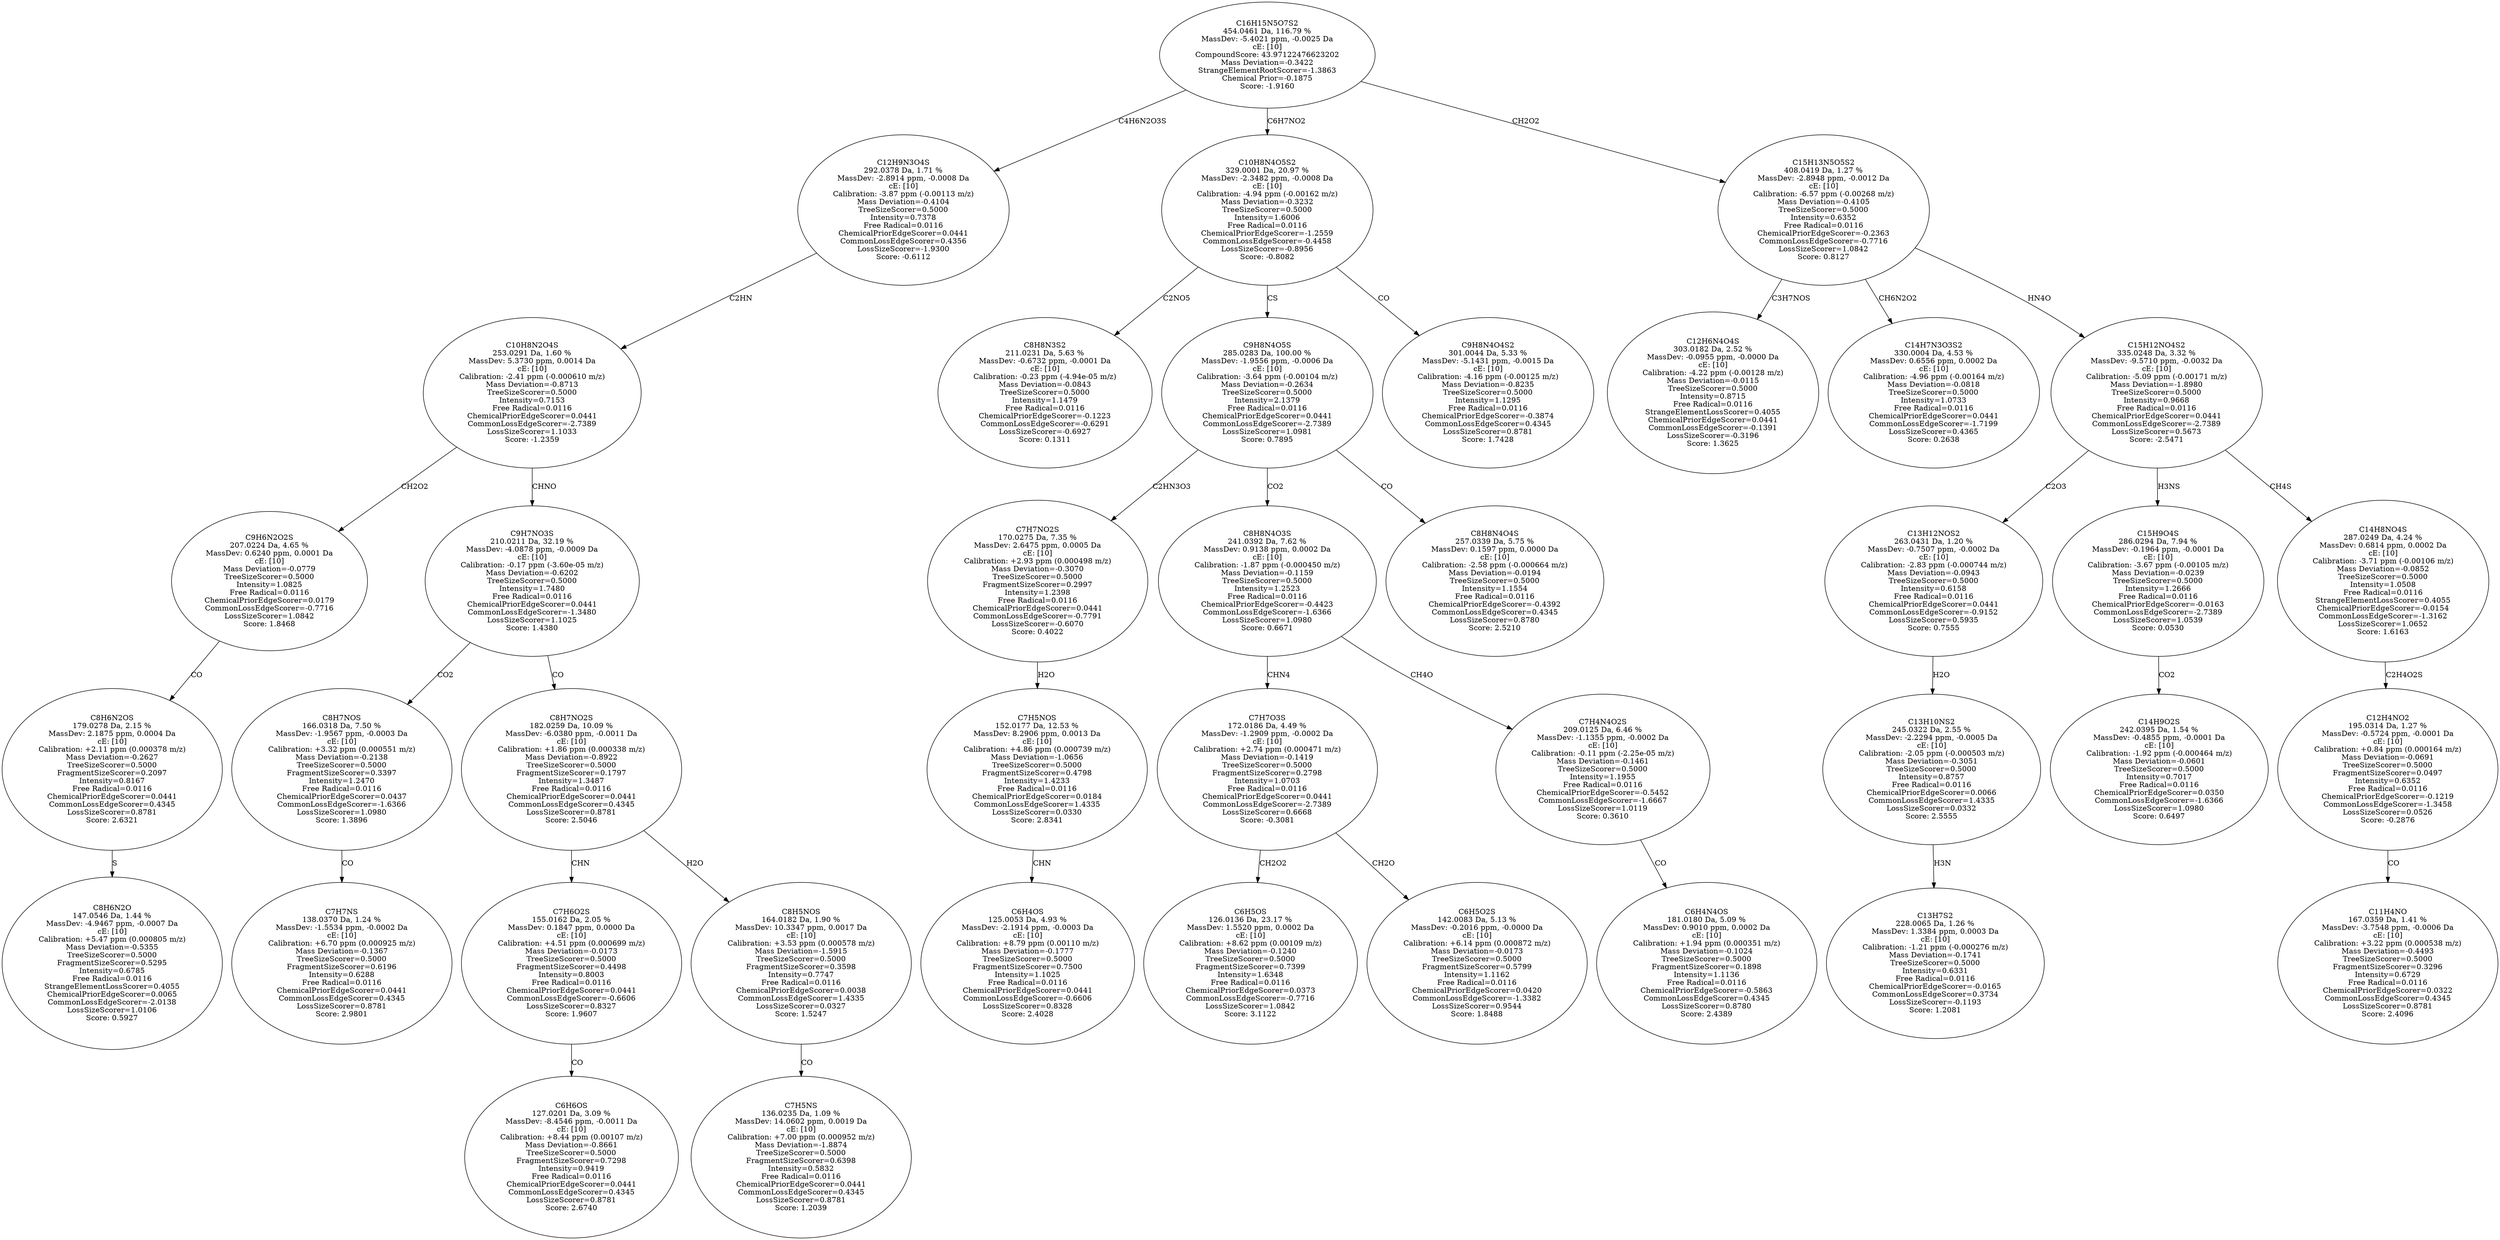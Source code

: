 strict digraph {
v1 [label="C8H6N2O\n147.0546 Da, 1.44 %\nMassDev: -4.9467 ppm, -0.0007 Da\ncE: [10]\nCalibration: +5.47 ppm (0.000805 m/z)\nMass Deviation=-0.5355\nTreeSizeScorer=0.5000\nFragmentSizeScorer=0.5295\nIntensity=0.6785\nFree Radical=0.0116\nStrangeElementLossScorer=0.4055\nChemicalPriorEdgeScorer=0.0065\nCommonLossEdgeScorer=-2.0138\nLossSizeScorer=1.0106\nScore: 0.5927"];
v2 [label="C8H6N2OS\n179.0278 Da, 2.15 %\nMassDev: 2.1875 ppm, 0.0004 Da\ncE: [10]\nCalibration: +2.11 ppm (0.000378 m/z)\nMass Deviation=-0.2627\nTreeSizeScorer=0.5000\nFragmentSizeScorer=0.2097\nIntensity=0.8167\nFree Radical=0.0116\nChemicalPriorEdgeScorer=0.0441\nCommonLossEdgeScorer=0.4345\nLossSizeScorer=0.8781\nScore: 2.6321"];
v3 [label="C9H6N2O2S\n207.0224 Da, 4.65 %\nMassDev: 0.6240 ppm, 0.0001 Da\ncE: [10]\nMass Deviation=-0.0779\nTreeSizeScorer=0.5000\nIntensity=1.0825\nFree Radical=0.0116\nChemicalPriorEdgeScorer=0.0179\nCommonLossEdgeScorer=-0.7716\nLossSizeScorer=1.0842\nScore: 1.8468"];
v4 [label="C7H7NS\n138.0370 Da, 1.24 %\nMassDev: -1.5534 ppm, -0.0002 Da\ncE: [10]\nCalibration: +6.70 ppm (0.000925 m/z)\nMass Deviation=-0.1367\nTreeSizeScorer=0.5000\nFragmentSizeScorer=0.6196\nIntensity=0.6288\nFree Radical=0.0116\nChemicalPriorEdgeScorer=0.0441\nCommonLossEdgeScorer=0.4345\nLossSizeScorer=0.8781\nScore: 2.9801"];
v5 [label="C8H7NOS\n166.0318 Da, 7.50 %\nMassDev: -1.9567 ppm, -0.0003 Da\ncE: [10]\nCalibration: +3.32 ppm (0.000551 m/z)\nMass Deviation=-0.2138\nTreeSizeScorer=0.5000\nFragmentSizeScorer=0.3397\nIntensity=1.2470\nFree Radical=0.0116\nChemicalPriorEdgeScorer=0.0437\nCommonLossEdgeScorer=-1.6366\nLossSizeScorer=1.0980\nScore: 1.3896"];
v6 [label="C6H6OS\n127.0201 Da, 3.09 %\nMassDev: -8.4546 ppm, -0.0011 Da\ncE: [10]\nCalibration: +8.44 ppm (0.00107 m/z)\nMass Deviation=-0.8661\nTreeSizeScorer=0.5000\nFragmentSizeScorer=0.7298\nIntensity=0.9419\nFree Radical=0.0116\nChemicalPriorEdgeScorer=0.0441\nCommonLossEdgeScorer=0.4345\nLossSizeScorer=0.8781\nScore: 2.6740"];
v7 [label="C7H6O2S\n155.0162 Da, 2.05 %\nMassDev: 0.1847 ppm, 0.0000 Da\ncE: [10]\nCalibration: +4.51 ppm (0.000699 m/z)\nMass Deviation=-0.0173\nTreeSizeScorer=0.5000\nFragmentSizeScorer=0.4498\nIntensity=0.8003\nFree Radical=0.0116\nChemicalPriorEdgeScorer=0.0441\nCommonLossEdgeScorer=-0.6606\nLossSizeScorer=0.8327\nScore: 1.9607"];
v8 [label="C7H5NS\n136.0235 Da, 1.09 %\nMassDev: 14.0602 ppm, 0.0019 Da\ncE: [10]\nCalibration: +7.00 ppm (0.000952 m/z)\nMass Deviation=-1.8874\nTreeSizeScorer=0.5000\nFragmentSizeScorer=0.6398\nIntensity=0.5832\nFree Radical=0.0116\nChemicalPriorEdgeScorer=0.0441\nCommonLossEdgeScorer=0.4345\nLossSizeScorer=0.8781\nScore: 1.2039"];
v9 [label="C8H5NOS\n164.0182 Da, 1.90 %\nMassDev: 10.3347 ppm, 0.0017 Da\ncE: [10]\nCalibration: +3.53 ppm (0.000578 m/z)\nMass Deviation=-1.5915\nTreeSizeScorer=0.5000\nFragmentSizeScorer=0.3598\nIntensity=0.7747\nFree Radical=0.0116\nChemicalPriorEdgeScorer=0.0038\nCommonLossEdgeScorer=1.4335\nLossSizeScorer=0.0327\nScore: 1.5247"];
v10 [label="C8H7NO2S\n182.0259 Da, 10.09 %\nMassDev: -6.0380 ppm, -0.0011 Da\ncE: [10]\nCalibration: +1.86 ppm (0.000338 m/z)\nMass Deviation=-0.8922\nTreeSizeScorer=0.5000\nFragmentSizeScorer=0.1797\nIntensity=1.3487\nFree Radical=0.0116\nChemicalPriorEdgeScorer=0.0441\nCommonLossEdgeScorer=0.4345\nLossSizeScorer=0.8781\nScore: 2.5046"];
v11 [label="C9H7NO3S\n210.0211 Da, 32.19 %\nMassDev: -4.0878 ppm, -0.0009 Da\ncE: [10]\nCalibration: -0.17 ppm (-3.60e-05 m/z)\nMass Deviation=-0.6202\nTreeSizeScorer=0.5000\nIntensity=1.7480\nFree Radical=0.0116\nChemicalPriorEdgeScorer=0.0441\nCommonLossEdgeScorer=-1.3480\nLossSizeScorer=1.1025\nScore: 1.4380"];
v12 [label="C10H8N2O4S\n253.0291 Da, 1.60 %\nMassDev: 5.3730 ppm, 0.0014 Da\ncE: [10]\nCalibration: -2.41 ppm (-0.000610 m/z)\nMass Deviation=-0.8713\nTreeSizeScorer=0.5000\nIntensity=0.7153\nFree Radical=0.0116\nChemicalPriorEdgeScorer=0.0441\nCommonLossEdgeScorer=-2.7389\nLossSizeScorer=1.1033\nScore: -1.2359"];
v13 [label="C12H9N3O4S\n292.0378 Da, 1.71 %\nMassDev: -2.8914 ppm, -0.0008 Da\ncE: [10]\nCalibration: -3.87 ppm (-0.00113 m/z)\nMass Deviation=-0.4104\nTreeSizeScorer=0.5000\nIntensity=0.7378\nFree Radical=0.0116\nChemicalPriorEdgeScorer=0.0441\nCommonLossEdgeScorer=0.4356\nLossSizeScorer=-1.9300\nScore: -0.6112"];
v14 [label="C8H8N3S2\n211.0231 Da, 5.63 %\nMassDev: -0.6732 ppm, -0.0001 Da\ncE: [10]\nCalibration: -0.23 ppm (-4.94e-05 m/z)\nMass Deviation=-0.0843\nTreeSizeScorer=0.5000\nIntensity=1.1479\nFree Radical=0.0116\nChemicalPriorEdgeScorer=-0.1223\nCommonLossEdgeScorer=-0.6291\nLossSizeScorer=-0.6927\nScore: 0.1311"];
v15 [label="C6H4OS\n125.0053 Da, 4.93 %\nMassDev: -2.1914 ppm, -0.0003 Da\ncE: [10]\nCalibration: +8.79 ppm (0.00110 m/z)\nMass Deviation=-0.1777\nTreeSizeScorer=0.5000\nFragmentSizeScorer=0.7500\nIntensity=1.1025\nFree Radical=0.0116\nChemicalPriorEdgeScorer=0.0441\nCommonLossEdgeScorer=-0.6606\nLossSizeScorer=0.8328\nScore: 2.4028"];
v16 [label="C7H5NOS\n152.0177 Da, 12.53 %\nMassDev: 8.2906 ppm, 0.0013 Da\ncE: [10]\nCalibration: +4.86 ppm (0.000739 m/z)\nMass Deviation=-1.0656\nTreeSizeScorer=0.5000\nFragmentSizeScorer=0.4798\nIntensity=1.4233\nFree Radical=0.0116\nChemicalPriorEdgeScorer=0.0184\nCommonLossEdgeScorer=1.4335\nLossSizeScorer=0.0330\nScore: 2.8341"];
v17 [label="C7H7NO2S\n170.0275 Da, 7.35 %\nMassDev: 2.6475 ppm, 0.0005 Da\ncE: [10]\nCalibration: +2.93 ppm (0.000498 m/z)\nMass Deviation=-0.3070\nTreeSizeScorer=0.5000\nFragmentSizeScorer=0.2997\nIntensity=1.2398\nFree Radical=0.0116\nChemicalPriorEdgeScorer=0.0441\nCommonLossEdgeScorer=-0.7791\nLossSizeScorer=-0.6070\nScore: 0.4022"];
v18 [label="C6H5OS\n126.0136 Da, 23.17 %\nMassDev: 1.5520 ppm, 0.0002 Da\ncE: [10]\nCalibration: +8.62 ppm (0.00109 m/z)\nMass Deviation=-0.1240\nTreeSizeScorer=0.5000\nFragmentSizeScorer=0.7399\nIntensity=1.6348\nFree Radical=0.0116\nChemicalPriorEdgeScorer=0.0373\nCommonLossEdgeScorer=-0.7716\nLossSizeScorer=1.0842\nScore: 3.1122"];
v19 [label="C6H5O2S\n142.0083 Da, 5.13 %\nMassDev: -0.2016 ppm, -0.0000 Da\ncE: [10]\nCalibration: +6.14 ppm (0.000872 m/z)\nMass Deviation=-0.0173\nTreeSizeScorer=0.5000\nFragmentSizeScorer=0.5799\nIntensity=1.1162\nFree Radical=0.0116\nChemicalPriorEdgeScorer=0.0420\nCommonLossEdgeScorer=-1.3382\nLossSizeScorer=0.9544\nScore: 1.8488"];
v20 [label="C7H7O3S\n172.0186 Da, 4.49 %\nMassDev: -1.2909 ppm, -0.0002 Da\ncE: [10]\nCalibration: +2.74 ppm (0.000471 m/z)\nMass Deviation=-0.1419\nTreeSizeScorer=0.5000\nFragmentSizeScorer=0.2798\nIntensity=1.0703\nFree Radical=0.0116\nChemicalPriorEdgeScorer=0.0441\nCommonLossEdgeScorer=-2.7389\nLossSizeScorer=0.6668\nScore: -0.3081"];
v21 [label="C6H4N4OS\n181.0180 Da, 5.09 %\nMassDev: 0.9010 ppm, 0.0002 Da\ncE: [10]\nCalibration: +1.94 ppm (0.000351 m/z)\nMass Deviation=-0.1024\nTreeSizeScorer=0.5000\nFragmentSizeScorer=0.1898\nIntensity=1.1136\nFree Radical=0.0116\nChemicalPriorEdgeScorer=-0.5863\nCommonLossEdgeScorer=0.4345\nLossSizeScorer=0.8780\nScore: 2.4389"];
v22 [label="C7H4N4O2S\n209.0125 Da, 6.46 %\nMassDev: -1.1355 ppm, -0.0002 Da\ncE: [10]\nCalibration: -0.11 ppm (-2.25e-05 m/z)\nMass Deviation=-0.1461\nTreeSizeScorer=0.5000\nIntensity=1.1955\nFree Radical=0.0116\nChemicalPriorEdgeScorer=-0.5452\nCommonLossEdgeScorer=-1.6667\nLossSizeScorer=1.0119\nScore: 0.3610"];
v23 [label="C8H8N4O3S\n241.0392 Da, 7.62 %\nMassDev: 0.9138 ppm, 0.0002 Da\ncE: [10]\nCalibration: -1.87 ppm (-0.000450 m/z)\nMass Deviation=-0.1159\nTreeSizeScorer=0.5000\nIntensity=1.2523\nFree Radical=0.0116\nChemicalPriorEdgeScorer=-0.4423\nCommonLossEdgeScorer=-1.6366\nLossSizeScorer=1.0980\nScore: 0.6671"];
v24 [label="C8H8N4O4S\n257.0339 Da, 5.75 %\nMassDev: 0.1597 ppm, 0.0000 Da\ncE: [10]\nCalibration: -2.58 ppm (-0.000664 m/z)\nMass Deviation=-0.0194\nTreeSizeScorer=0.5000\nIntensity=1.1554\nFree Radical=0.0116\nChemicalPriorEdgeScorer=-0.4392\nCommonLossEdgeScorer=0.4345\nLossSizeScorer=0.8780\nScore: 2.5210"];
v25 [label="C9H8N4O5S\n285.0283 Da, 100.00 %\nMassDev: -1.9556 ppm, -0.0006 Da\ncE: [10]\nCalibration: -3.64 ppm (-0.00104 m/z)\nMass Deviation=-0.2634\nTreeSizeScorer=0.5000\nIntensity=2.1379\nFree Radical=0.0116\nChemicalPriorEdgeScorer=0.0441\nCommonLossEdgeScorer=-2.7389\nLossSizeScorer=1.0981\nScore: 0.7895"];
v26 [label="C9H8N4O4S2\n301.0044 Da, 5.33 %\nMassDev: -5.1431 ppm, -0.0015 Da\ncE: [10]\nCalibration: -4.16 ppm (-0.00125 m/z)\nMass Deviation=-0.8235\nTreeSizeScorer=0.5000\nIntensity=1.1295\nFree Radical=0.0116\nChemicalPriorEdgeScorer=-0.3874\nCommonLossEdgeScorer=0.4345\nLossSizeScorer=0.8781\nScore: 1.7428"];
v27 [label="C10H8N4O5S2\n329.0001 Da, 20.97 %\nMassDev: -2.3482 ppm, -0.0008 Da\ncE: [10]\nCalibration: -4.94 ppm (-0.00162 m/z)\nMass Deviation=-0.3232\nTreeSizeScorer=0.5000\nIntensity=1.6006\nFree Radical=0.0116\nChemicalPriorEdgeScorer=-1.2559\nCommonLossEdgeScorer=-0.4458\nLossSizeScorer=-0.8956\nScore: -0.8082"];
v28 [label="C12H6N4O4S\n303.0182 Da, 2.52 %\nMassDev: -0.0955 ppm, -0.0000 Da\ncE: [10]\nCalibration: -4.22 ppm (-0.00128 m/z)\nMass Deviation=-0.0115\nTreeSizeScorer=0.5000\nIntensity=0.8715\nFree Radical=0.0116\nStrangeElementLossScorer=0.4055\nChemicalPriorEdgeScorer=0.0441\nCommonLossEdgeScorer=-0.1391\nLossSizeScorer=-0.3196\nScore: 1.3625"];
v29 [label="C14H7N3O3S2\n330.0004 Da, 4.53 %\nMassDev: 0.6556 ppm, 0.0002 Da\ncE: [10]\nCalibration: -4.96 ppm (-0.00164 m/z)\nMass Deviation=-0.0818\nTreeSizeScorer=0.5000\nIntensity=1.0733\nFree Radical=0.0116\nChemicalPriorEdgeScorer=0.0441\nCommonLossEdgeScorer=-1.7199\nLossSizeScorer=0.4365\nScore: 0.2638"];
v30 [label="C13H7S2\n228.0065 Da, 1.26 %\nMassDev: 1.3384 ppm, 0.0003 Da\ncE: [10]\nCalibration: -1.21 ppm (-0.000276 m/z)\nMass Deviation=-0.1741\nTreeSizeScorer=0.5000\nIntensity=0.6331\nFree Radical=0.0116\nChemicalPriorEdgeScorer=-0.0165\nCommonLossEdgeScorer=0.3734\nLossSizeScorer=-0.1193\nScore: 1.2081"];
v31 [label="C13H10NS2\n245.0322 Da, 2.55 %\nMassDev: -2.2294 ppm, -0.0005 Da\ncE: [10]\nCalibration: -2.05 ppm (-0.000503 m/z)\nMass Deviation=-0.3051\nTreeSizeScorer=0.5000\nIntensity=0.8757\nFree Radical=0.0116\nChemicalPriorEdgeScorer=0.0066\nCommonLossEdgeScorer=1.4335\nLossSizeScorer=0.0332\nScore: 2.5555"];
v32 [label="C13H12NOS2\n263.0431 Da, 1.20 %\nMassDev: -0.7507 ppm, -0.0002 Da\ncE: [10]\nCalibration: -2.83 ppm (-0.000744 m/z)\nMass Deviation=-0.0943\nTreeSizeScorer=0.5000\nIntensity=0.6158\nFree Radical=0.0116\nChemicalPriorEdgeScorer=0.0441\nCommonLossEdgeScorer=-0.9152\nLossSizeScorer=0.5935\nScore: 0.7555"];
v33 [label="C14H9O2S\n242.0395 Da, 1.54 %\nMassDev: -0.4855 ppm, -0.0001 Da\ncE: [10]\nCalibration: -1.92 ppm (-0.000464 m/z)\nMass Deviation=-0.0601\nTreeSizeScorer=0.5000\nIntensity=0.7017\nFree Radical=0.0116\nChemicalPriorEdgeScorer=0.0350\nCommonLossEdgeScorer=-1.6366\nLossSizeScorer=1.0980\nScore: 0.6497"];
v34 [label="C15H9O4S\n286.0294 Da, 7.94 %\nMassDev: -0.1964 ppm, -0.0001 Da\ncE: [10]\nCalibration: -3.67 ppm (-0.00105 m/z)\nMass Deviation=-0.0239\nTreeSizeScorer=0.5000\nIntensity=1.2666\nFree Radical=0.0116\nChemicalPriorEdgeScorer=-0.0163\nCommonLossEdgeScorer=-2.7389\nLossSizeScorer=1.0539\nScore: 0.0530"];
v35 [label="C11H4NO\n167.0359 Da, 1.41 %\nMassDev: -3.7548 ppm, -0.0006 Da\ncE: [10]\nCalibration: +3.22 ppm (0.000538 m/z)\nMass Deviation=-0.4493\nTreeSizeScorer=0.5000\nFragmentSizeScorer=0.3296\nIntensity=0.6729\nFree Radical=0.0116\nChemicalPriorEdgeScorer=0.0322\nCommonLossEdgeScorer=0.4345\nLossSizeScorer=0.8781\nScore: 2.4096"];
v36 [label="C12H4NO2\n195.0314 Da, 1.27 %\nMassDev: -0.5724 ppm, -0.0001 Da\ncE: [10]\nCalibration: +0.84 ppm (0.000164 m/z)\nMass Deviation=-0.0691\nTreeSizeScorer=0.5000\nFragmentSizeScorer=0.0497\nIntensity=0.6352\nFree Radical=0.0116\nChemicalPriorEdgeScorer=-0.1219\nCommonLossEdgeScorer=-1.3458\nLossSizeScorer=0.0526\nScore: -0.2876"];
v37 [label="C14H8NO4S\n287.0249 Da, 4.24 %\nMassDev: 0.6814 ppm, 0.0002 Da\ncE: [10]\nCalibration: -3.71 ppm (-0.00106 m/z)\nMass Deviation=-0.0852\nTreeSizeScorer=0.5000\nIntensity=1.0508\nFree Radical=0.0116\nStrangeElementLossScorer=0.4055\nChemicalPriorEdgeScorer=-0.0154\nCommonLossEdgeScorer=-1.3162\nLossSizeScorer=1.0652\nScore: 1.6163"];
v38 [label="C15H12NO4S2\n335.0248 Da, 3.32 %\nMassDev: -9.5710 ppm, -0.0032 Da\ncE: [10]\nCalibration: -5.09 ppm (-0.00171 m/z)\nMass Deviation=-1.8980\nTreeSizeScorer=0.5000\nIntensity=0.9668\nFree Radical=0.0116\nChemicalPriorEdgeScorer=0.0441\nCommonLossEdgeScorer=-2.7389\nLossSizeScorer=0.5673\nScore: -2.5471"];
v39 [label="C15H13N5O5S2\n408.0419 Da, 1.27 %\nMassDev: -2.8948 ppm, -0.0012 Da\ncE: [10]\nCalibration: -6.57 ppm (-0.00268 m/z)\nMass Deviation=-0.4105\nTreeSizeScorer=0.5000\nIntensity=0.6352\nFree Radical=0.0116\nChemicalPriorEdgeScorer=-0.2363\nCommonLossEdgeScorer=-0.7716\nLossSizeScorer=1.0842\nScore: 0.8127"];
v40 [label="C16H15N5O7S2\n454.0461 Da, 116.79 %\nMassDev: -5.4021 ppm, -0.0025 Da\ncE: [10]\nCompoundScore: 43.97122476623202\nMass Deviation=-0.3422\nStrangeElementRootScorer=-1.3863\nChemical Prior=-0.1875\nScore: -1.9160"];
v2 -> v1 [label="S"];
v3 -> v2 [label="CO"];
v12 -> v3 [label="CH2O2"];
v5 -> v4 [label="CO"];
v11 -> v5 [label="CO2"];
v7 -> v6 [label="CO"];
v10 -> v7 [label="CHN"];
v9 -> v8 [label="CO"];
v10 -> v9 [label="H2O"];
v11 -> v10 [label="CO"];
v12 -> v11 [label="CHNO"];
v13 -> v12 [label="C2HN"];
v40 -> v13 [label="C4H6N2O3S"];
v27 -> v14 [label="C2NO5"];
v16 -> v15 [label="CHN"];
v17 -> v16 [label="H2O"];
v25 -> v17 [label="C2HN3O3"];
v20 -> v18 [label="CH2O2"];
v20 -> v19 [label="CH2O"];
v23 -> v20 [label="CHN4"];
v22 -> v21 [label="CO"];
v23 -> v22 [label="CH4O"];
v25 -> v23 [label="CO2"];
v25 -> v24 [label="CO"];
v27 -> v25 [label="CS"];
v27 -> v26 [label="CO"];
v40 -> v27 [label="C6H7NO2"];
v39 -> v28 [label="C3H7NOS"];
v39 -> v29 [label="CH6N2O2"];
v31 -> v30 [label="H3N"];
v32 -> v31 [label="H2O"];
v38 -> v32 [label="C2O3"];
v34 -> v33 [label="CO2"];
v38 -> v34 [label="H3NS"];
v36 -> v35 [label="CO"];
v37 -> v36 [label="C2H4O2S"];
v38 -> v37 [label="CH4S"];
v39 -> v38 [label="HN4O"];
v40 -> v39 [label="CH2O2"];
}